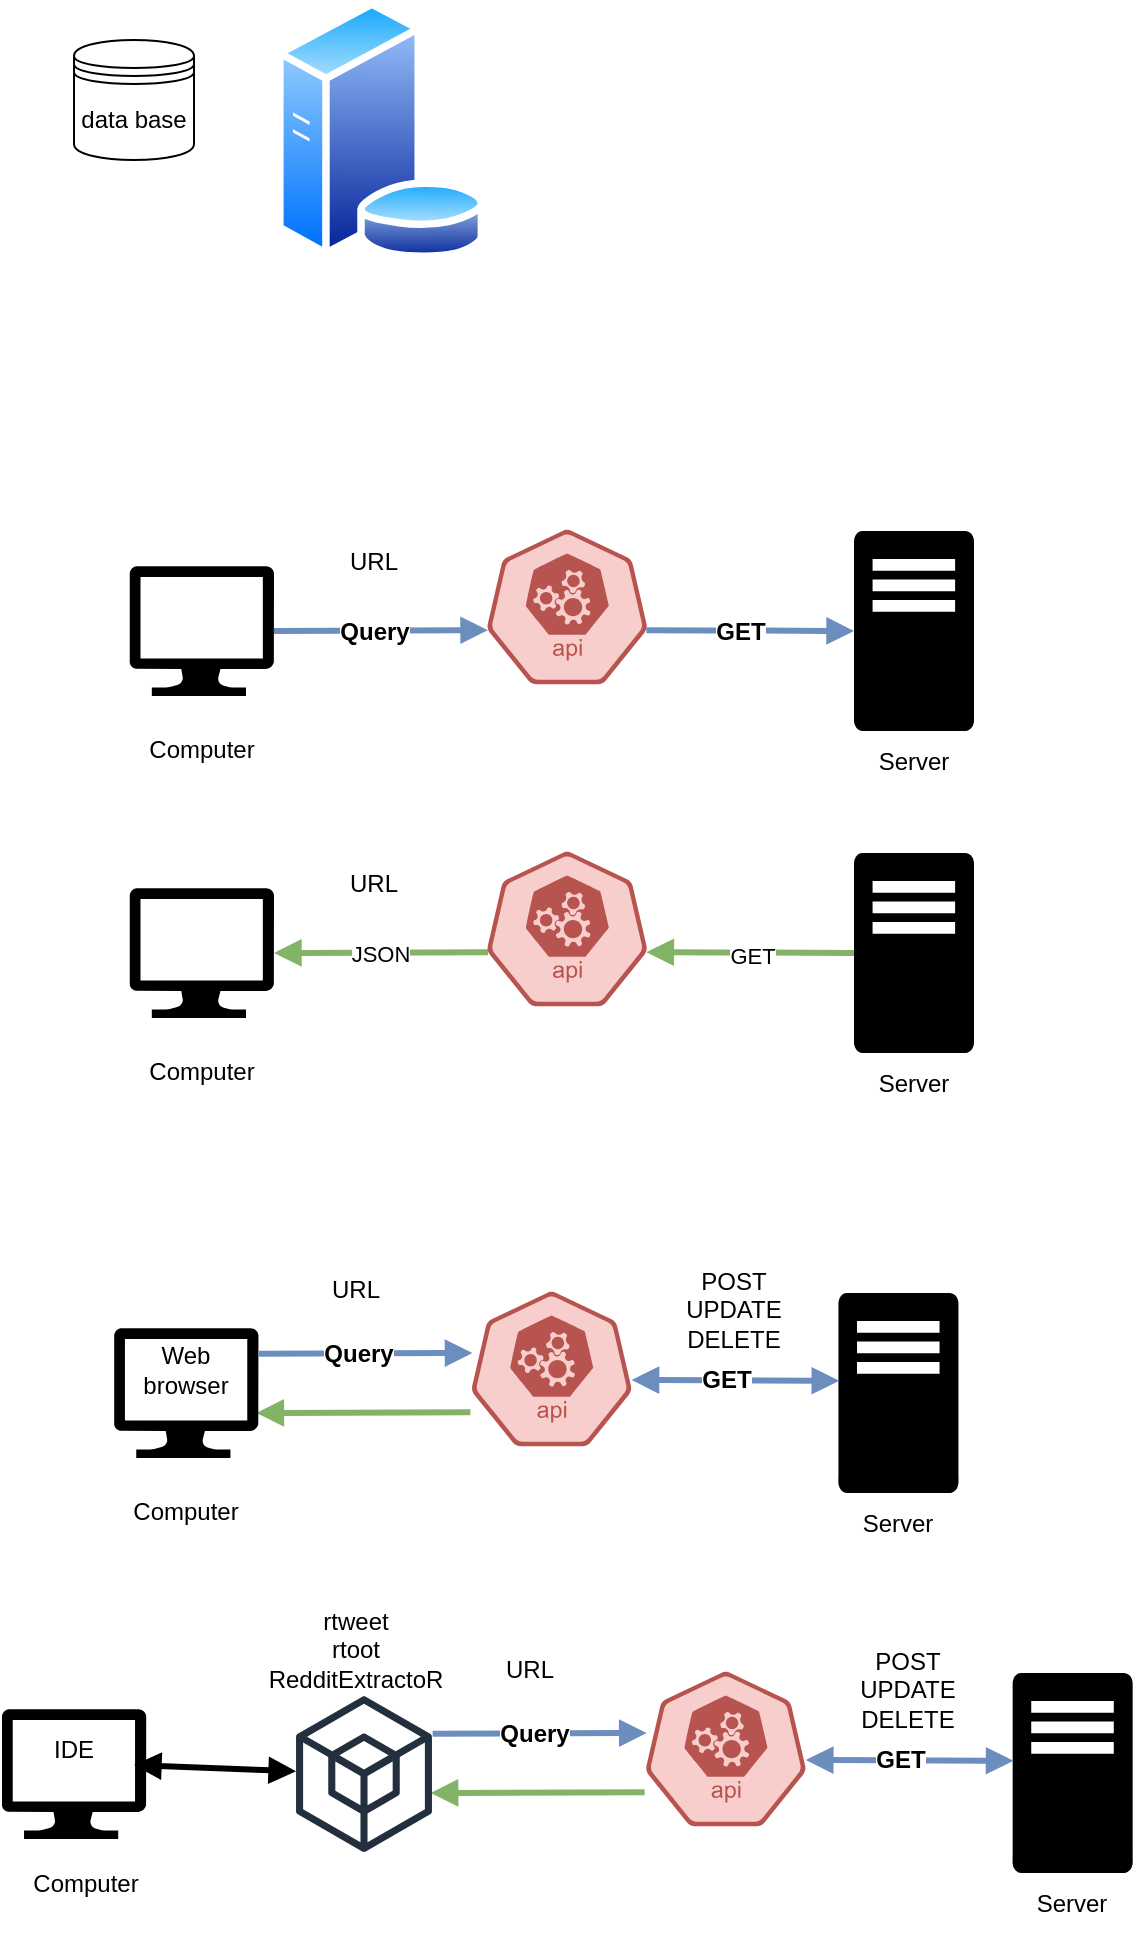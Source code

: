 <mxfile version="20.8.5" type="device"><diagram id="MUt11nhdwxXDHM5YzAsO" name="Page-1"><mxGraphModel dx="1026" dy="686" grid="1" gridSize="10" guides="1" tooltips="1" connect="1" arrows="1" fold="1" page="1" pageScale="1" pageWidth="827" pageHeight="1169" math="0" shadow="0"><root><mxCell id="0"/><mxCell id="1" parent="0"/><mxCell id="FlPuBc6-OaWs49NmY4qK-1" value="data base" style="shape=datastore;whiteSpace=wrap;html=1;" vertex="1" parent="1"><mxGeometry x="110" y="170" width="60" height="60" as="geometry"/></mxCell><mxCell id="FlPuBc6-OaWs49NmY4qK-2" value="" style="aspect=fixed;perimeter=ellipsePerimeter;html=1;align=center;shadow=0;dashed=0;spacingTop=3;image;image=img/lib/active_directory/database_server.svg;" vertex="1" parent="1"><mxGeometry x="210" y="150" width="106.6" height="130" as="geometry"/></mxCell><mxCell id="FlPuBc6-OaWs49NmY4qK-6" style="rounded=0;orthogonalLoop=1;jettySize=auto;html=1;exitX=1;exitY=0.5;exitDx=0;exitDy=0;exitPerimeter=0;entryX=0.005;entryY=0.63;entryDx=0;entryDy=0;entryPerimeter=0;fillColor=#dae8fc;strokeColor=#6c8ebf;endSize=6;strokeWidth=3;endArrow=block;endFill=1;" edge="1" parent="1" source="FlPuBc6-OaWs49NmY4qK-3" target="FlPuBc6-OaWs49NmY4qK-5"><mxGeometry relative="1" as="geometry"><mxPoint x="280" y="430" as="targetPoint"/></mxGeometry></mxCell><mxCell id="FlPuBc6-OaWs49NmY4qK-12" value="&lt;font size=&quot;1&quot;&gt;&lt;b style=&quot;font-size: 12px;&quot;&gt;Query&lt;/b&gt;&lt;/font&gt;" style="edgeLabel;html=1;align=center;verticalAlign=middle;resizable=0;points=[];" vertex="1" connectable="0" parent="FlPuBc6-OaWs49NmY4qK-6"><mxGeometry x="-0.272" y="2" relative="1" as="geometry"><mxPoint x="11" y="2" as="offset"/></mxGeometry></mxCell><mxCell id="FlPuBc6-OaWs49NmY4qK-3" value="" style="sketch=0;aspect=fixed;pointerEvents=1;shadow=0;dashed=0;html=1;strokeColor=none;labelPosition=center;verticalLabelPosition=bottom;verticalAlign=top;align=center;fillColor=#000000;shape=mxgraph.azure.computer" vertex="1" parent="1"><mxGeometry x="137.78" y="433" width="72.22" height="65" as="geometry"/></mxCell><mxCell id="FlPuBc6-OaWs49NmY4qK-4" value="" style="outlineConnect=0;dashed=0;verticalLabelPosition=bottom;verticalAlign=top;align=center;html=1;shape=mxgraph.aws3.traditional_server;fillColor=#000000;gradientColor=none;" vertex="1" parent="1"><mxGeometry x="500" y="415.5" width="60" height="100" as="geometry"/></mxCell><mxCell id="FlPuBc6-OaWs49NmY4qK-5" value="" style="sketch=0;html=1;dashed=0;whitespace=wrap;fillColor=#f8cecc;strokeColor=#b85450;points=[[0.005,0.63,0],[0.1,0.2,0],[0.9,0.2,0],[0.5,0,0],[0.995,0.63,0],[0.72,0.99,0],[0.5,1,0],[0.28,0.99,0]];verticalLabelPosition=bottom;align=center;verticalAlign=top;shape=mxgraph.kubernetes.icon;prIcon=api" vertex="1" parent="1"><mxGeometry x="316.6" y="409" width="80" height="89" as="geometry"/></mxCell><mxCell id="FlPuBc6-OaWs49NmY4qK-8" value="" style="endArrow=block;html=1;rounded=0;entryX=0;entryY=0.5;entryDx=0;entryDy=0;entryPerimeter=0;exitX=0.995;exitY=0.63;exitDx=0;exitDy=0;exitPerimeter=0;strokeWidth=3;fillColor=#dae8fc;strokeColor=#6c8ebf;endFill=1;" edge="1" parent="1" source="FlPuBc6-OaWs49NmY4qK-5" target="FlPuBc6-OaWs49NmY4qK-4"><mxGeometry width="50" height="50" relative="1" as="geometry"><mxPoint x="420" y="460" as="sourcePoint"/><mxPoint x="440" y="440" as="targetPoint"/></mxGeometry></mxCell><mxCell id="FlPuBc6-OaWs49NmY4qK-11" value="&lt;font style=&quot;font-size: 12px;&quot;&gt;&lt;b&gt;GET&lt;/b&gt;&lt;/font&gt;" style="edgeLabel;html=1;align=center;verticalAlign=middle;resizable=0;points=[];" vertex="1" connectable="0" parent="FlPuBc6-OaWs49NmY4qK-8"><mxGeometry x="0.024" y="-1" relative="1" as="geometry"><mxPoint x="-6" y="-1" as="offset"/></mxGeometry></mxCell><mxCell id="FlPuBc6-OaWs49NmY4qK-20" value="Computer" style="text;html=1;strokeColor=none;fillColor=none;align=center;verticalAlign=middle;whiteSpace=wrap;rounded=0;" vertex="1" parent="1"><mxGeometry x="143.89" y="510" width="60" height="30" as="geometry"/></mxCell><mxCell id="FlPuBc6-OaWs49NmY4qK-21" value="Server" style="text;html=1;strokeColor=none;fillColor=none;align=center;verticalAlign=middle;whiteSpace=wrap;rounded=0;" vertex="1" parent="1"><mxGeometry x="500" y="515.5" width="60" height="30" as="geometry"/></mxCell><mxCell id="FlPuBc6-OaWs49NmY4qK-22" value="URL" style="text;html=1;strokeColor=none;fillColor=none;align=center;verticalAlign=middle;whiteSpace=wrap;rounded=0;" vertex="1" parent="1"><mxGeometry x="230.0" y="415.5" width="60" height="30" as="geometry"/></mxCell><mxCell id="FlPuBc6-OaWs49NmY4qK-23" style="rounded=0;orthogonalLoop=1;jettySize=auto;html=1;exitX=1;exitY=0.5;exitDx=0;exitDy=0;exitPerimeter=0;entryX=0.005;entryY=0.63;entryDx=0;entryDy=0;entryPerimeter=0;fillColor=#d5e8d4;strokeColor=#82b366;endSize=6;strokeWidth=3;endArrow=none;endFill=0;startArrow=block;startFill=1;" edge="1" source="FlPuBc6-OaWs49NmY4qK-25" target="FlPuBc6-OaWs49NmY4qK-27" parent="1"><mxGeometry relative="1" as="geometry"><mxPoint x="280" y="591" as="targetPoint"/></mxGeometry></mxCell><mxCell id="FlPuBc6-OaWs49NmY4qK-24" value="JSON" style="edgeLabel;html=1;align=center;verticalAlign=middle;resizable=0;points=[];" vertex="1" connectable="0" parent="FlPuBc6-OaWs49NmY4qK-23"><mxGeometry x="-0.272" y="2" relative="1" as="geometry"><mxPoint x="14" y="2" as="offset"/></mxGeometry></mxCell><mxCell id="FlPuBc6-OaWs49NmY4qK-25" value="" style="sketch=0;aspect=fixed;pointerEvents=1;shadow=0;dashed=0;html=1;strokeColor=none;labelPosition=center;verticalLabelPosition=bottom;verticalAlign=top;align=center;fillColor=#000000;shape=mxgraph.azure.computer" vertex="1" parent="1"><mxGeometry x="137.78" y="594" width="72.22" height="65" as="geometry"/></mxCell><mxCell id="FlPuBc6-OaWs49NmY4qK-26" value="" style="outlineConnect=0;dashed=0;verticalLabelPosition=bottom;verticalAlign=top;align=center;html=1;shape=mxgraph.aws3.traditional_server;fillColor=#000000;gradientColor=none;" vertex="1" parent="1"><mxGeometry x="500" y="576.5" width="60" height="100" as="geometry"/></mxCell><mxCell id="FlPuBc6-OaWs49NmY4qK-27" value="" style="sketch=0;html=1;dashed=0;whitespace=wrap;fillColor=#f8cecc;strokeColor=#b85450;points=[[0.005,0.63,0],[0.1,0.2,0],[0.9,0.2,0],[0.5,0,0],[0.995,0.63,0],[0.72,0.99,0],[0.5,1,0],[0.28,0.99,0]];verticalLabelPosition=bottom;align=center;verticalAlign=top;shape=mxgraph.kubernetes.icon;prIcon=api" vertex="1" parent="1"><mxGeometry x="316.6" y="570" width="80" height="89" as="geometry"/></mxCell><mxCell id="FlPuBc6-OaWs49NmY4qK-28" value="" style="endArrow=none;html=1;rounded=0;entryX=0;entryY=0.5;entryDx=0;entryDy=0;entryPerimeter=0;exitX=0.995;exitY=0.63;exitDx=0;exitDy=0;exitPerimeter=0;strokeWidth=3;fillColor=#d5e8d4;strokeColor=#82b366;endFill=0;startArrow=block;startFill=1;" edge="1" source="FlPuBc6-OaWs49NmY4qK-27" target="FlPuBc6-OaWs49NmY4qK-26" parent="1"><mxGeometry width="50" height="50" relative="1" as="geometry"><mxPoint x="420" y="621" as="sourcePoint"/><mxPoint x="440" y="601" as="targetPoint"/></mxGeometry></mxCell><mxCell id="FlPuBc6-OaWs49NmY4qK-29" value="GET" style="edgeLabel;html=1;align=center;verticalAlign=middle;resizable=0;points=[];" vertex="1" connectable="0" parent="FlPuBc6-OaWs49NmY4qK-28"><mxGeometry x="0.024" y="-1" relative="1" as="geometry"><mxPoint as="offset"/></mxGeometry></mxCell><mxCell id="FlPuBc6-OaWs49NmY4qK-30" value="Computer" style="text;html=1;strokeColor=none;fillColor=none;align=center;verticalAlign=middle;whiteSpace=wrap;rounded=0;" vertex="1" parent="1"><mxGeometry x="143.89" y="671" width="60" height="30" as="geometry"/></mxCell><mxCell id="FlPuBc6-OaWs49NmY4qK-31" value="Server" style="text;html=1;strokeColor=none;fillColor=none;align=center;verticalAlign=middle;whiteSpace=wrap;rounded=0;" vertex="1" parent="1"><mxGeometry x="500" y="676.5" width="60" height="30" as="geometry"/></mxCell><mxCell id="FlPuBc6-OaWs49NmY4qK-32" value="URL" style="text;html=1;strokeColor=none;fillColor=none;align=center;verticalAlign=middle;whiteSpace=wrap;rounded=0;" vertex="1" parent="1"><mxGeometry x="230.0" y="576.5" width="60" height="30" as="geometry"/></mxCell><mxCell id="FlPuBc6-OaWs49NmY4qK-33" value="&lt;div&gt;POST&lt;/div&gt;&lt;div&gt;UPDATE&lt;/div&gt;&lt;div&gt;DELETE&lt;br&gt;&lt;/div&gt;" style="text;html=1;strokeColor=none;fillColor=none;align=center;verticalAlign=middle;whiteSpace=wrap;rounded=0;" vertex="1" parent="1"><mxGeometry x="410" y="790" width="60" height="30" as="geometry"/></mxCell><mxCell id="FlPuBc6-OaWs49NmY4qK-35" value="" style="shape=image;html=1;verticalAlign=top;verticalLabelPosition=bottom;labelBackgroundColor=#ffffff;imageAspect=0;aspect=fixed;image=https://cdn1.iconfinder.com/data/icons/bootstrap-vol-3/16/filetype-json-128.png;fillColor=#000000;" vertex="1" parent="1"><mxGeometry x="238.3" y="651" width="50" height="50" as="geometry"/></mxCell><mxCell id="FlPuBc6-OaWs49NmY4qK-38" style="rounded=0;orthogonalLoop=1;jettySize=auto;html=1;exitX=1;exitY=0.5;exitDx=0;exitDy=0;exitPerimeter=0;entryX=0.005;entryY=0.63;entryDx=0;entryDy=0;entryPerimeter=0;fillColor=#d5e8d4;strokeColor=#82b366;endSize=6;strokeWidth=3;endArrow=none;endFill=0;startArrow=block;startFill=1;" edge="1" parent="1"><mxGeometry relative="1" as="geometry"><mxPoint x="201.22" y="856.5" as="sourcePoint"/><mxPoint x="308.22" y="856.07" as="targetPoint"/></mxGeometry></mxCell><mxCell id="FlPuBc6-OaWs49NmY4qK-40" value="" style="sketch=0;aspect=fixed;pointerEvents=1;shadow=0;dashed=0;html=1;strokeColor=none;labelPosition=center;verticalLabelPosition=bottom;verticalAlign=top;align=center;fillColor=#000000;shape=mxgraph.azure.computer" vertex="1" parent="1"><mxGeometry x="130" y="814" width="72.22" height="65" as="geometry"/></mxCell><mxCell id="FlPuBc6-OaWs49NmY4qK-41" value="" style="outlineConnect=0;dashed=0;verticalLabelPosition=bottom;verticalAlign=top;align=center;html=1;shape=mxgraph.aws3.traditional_server;fillColor=#000000;gradientColor=none;" vertex="1" parent="1"><mxGeometry x="492.22" y="796.5" width="60" height="100" as="geometry"/></mxCell><mxCell id="FlPuBc6-OaWs49NmY4qK-42" value="" style="sketch=0;html=1;dashed=0;whitespace=wrap;fillColor=#f8cecc;strokeColor=#b85450;points=[[0.005,0.63,0],[0.1,0.2,0],[0.9,0.2,0],[0.5,0,0],[0.995,0.63,0],[0.72,0.99,0],[0.5,1,0],[0.28,0.99,0]];verticalLabelPosition=bottom;align=center;verticalAlign=top;shape=mxgraph.kubernetes.icon;prIcon=api" vertex="1" parent="1"><mxGeometry x="308.82" y="790" width="80" height="89" as="geometry"/></mxCell><mxCell id="FlPuBc6-OaWs49NmY4qK-45" value="Computer" style="text;html=1;strokeColor=none;fillColor=none;align=center;verticalAlign=middle;whiteSpace=wrap;rounded=0;" vertex="1" parent="1"><mxGeometry x="136.11" y="891" width="60" height="30" as="geometry"/></mxCell><mxCell id="FlPuBc6-OaWs49NmY4qK-46" value="Server" style="text;html=1;strokeColor=none;fillColor=none;align=center;verticalAlign=middle;whiteSpace=wrap;rounded=0;" vertex="1" parent="1"><mxGeometry x="492.22" y="896.5" width="60" height="30" as="geometry"/></mxCell><mxCell id="FlPuBc6-OaWs49NmY4qK-47" value="URL" style="text;html=1;strokeColor=none;fillColor=none;align=center;verticalAlign=middle;whiteSpace=wrap;rounded=0;" vertex="1" parent="1"><mxGeometry x="220.52" y="780" width="60" height="30" as="geometry"/></mxCell><mxCell id="FlPuBc6-OaWs49NmY4qK-48" value="" style="shape=image;html=1;verticalAlign=top;verticalLabelPosition=bottom;labelBackgroundColor=#ffffff;imageAspect=0;aspect=fixed;image=https://cdn1.iconfinder.com/data/icons/bootstrap-vol-3/16/filetype-json-128.png;fillColor=#000000;" vertex="1" parent="1"><mxGeometry x="230.52" y="871" width="50" height="50" as="geometry"/></mxCell><mxCell id="FlPuBc6-OaWs49NmY4qK-49" style="rounded=0;orthogonalLoop=1;jettySize=auto;html=1;exitX=1;exitY=0.5;exitDx=0;exitDy=0;exitPerimeter=0;entryX=0.005;entryY=0.63;entryDx=0;entryDy=0;entryPerimeter=0;fillColor=#dae8fc;strokeColor=#6c8ebf;endSize=6;strokeWidth=3;endArrow=block;endFill=1;" edge="1" parent="1"><mxGeometry relative="1" as="geometry"><mxPoint x="202.22" y="826.93" as="sourcePoint"/><mxPoint x="309.22" y="826.5" as="targetPoint"/></mxGeometry></mxCell><mxCell id="FlPuBc6-OaWs49NmY4qK-50" value="&lt;font size=&quot;1&quot;&gt;&lt;b style=&quot;font-size: 12px;&quot;&gt;Query&lt;/b&gt;&lt;/font&gt;" style="edgeLabel;html=1;align=center;verticalAlign=middle;resizable=0;points=[];" vertex="1" connectable="0" parent="FlPuBc6-OaWs49NmY4qK-49"><mxGeometry x="-0.272" y="2" relative="1" as="geometry"><mxPoint x="11" y="2" as="offset"/></mxGeometry></mxCell><mxCell id="FlPuBc6-OaWs49NmY4qK-51" value="" style="endArrow=block;html=1;rounded=0;entryX=0;entryY=0.5;entryDx=0;entryDy=0;entryPerimeter=0;exitX=0.995;exitY=0.63;exitDx=0;exitDy=0;exitPerimeter=0;strokeWidth=3;fillColor=#dae8fc;strokeColor=#6c8ebf;endFill=1;startArrow=block;startFill=1;" edge="1" parent="1"><mxGeometry width="50" height="50" relative="1" as="geometry"><mxPoint x="388.82" y="840" as="sourcePoint"/><mxPoint x="492.62" y="840.43" as="targetPoint"/></mxGeometry></mxCell><mxCell id="FlPuBc6-OaWs49NmY4qK-52" value="&lt;font style=&quot;font-size: 12px;&quot;&gt;&lt;b&gt;GET&lt;/b&gt;&lt;/font&gt;" style="edgeLabel;html=1;align=center;verticalAlign=middle;resizable=0;points=[];" vertex="1" connectable="0" parent="FlPuBc6-OaWs49NmY4qK-51"><mxGeometry x="0.024" y="-1" relative="1" as="geometry"><mxPoint x="-6" y="-1" as="offset"/></mxGeometry></mxCell><mxCell id="FlPuBc6-OaWs49NmY4qK-53" value="&lt;div&gt;POST&lt;/div&gt;&lt;div&gt;UPDATE&lt;/div&gt;&lt;div&gt;DELETE&lt;br&gt;&lt;/div&gt;" style="text;html=1;strokeColor=none;fillColor=none;align=center;verticalAlign=middle;whiteSpace=wrap;rounded=0;" vertex="1" parent="1"><mxGeometry x="497.11" y="980" width="60" height="30" as="geometry"/></mxCell><mxCell id="FlPuBc6-OaWs49NmY4qK-54" style="rounded=0;orthogonalLoop=1;jettySize=auto;html=1;exitX=1;exitY=0.5;exitDx=0;exitDy=0;exitPerimeter=0;entryX=0.005;entryY=0.63;entryDx=0;entryDy=0;entryPerimeter=0;fillColor=#d5e8d4;strokeColor=#82b366;endSize=6;strokeWidth=3;endArrow=none;endFill=0;startArrow=block;startFill=1;" edge="1" parent="1"><mxGeometry relative="1" as="geometry"><mxPoint x="288.33" y="1046.5" as="sourcePoint"/><mxPoint x="395.33" y="1046.07" as="targetPoint"/></mxGeometry></mxCell><mxCell id="FlPuBc6-OaWs49NmY4qK-55" value="" style="sketch=0;aspect=fixed;pointerEvents=1;shadow=0;dashed=0;html=1;strokeColor=none;labelPosition=center;verticalLabelPosition=bottom;verticalAlign=top;align=center;fillColor=#000000;shape=mxgraph.azure.computer" vertex="1" parent="1"><mxGeometry x="73.89" y="1004.5" width="72.22" height="65" as="geometry"/></mxCell><mxCell id="FlPuBc6-OaWs49NmY4qK-56" value="" style="outlineConnect=0;dashed=0;verticalLabelPosition=bottom;verticalAlign=top;align=center;html=1;shape=mxgraph.aws3.traditional_server;fillColor=#000000;gradientColor=none;" vertex="1" parent="1"><mxGeometry x="579.33" y="986.5" width="60" height="100" as="geometry"/></mxCell><mxCell id="FlPuBc6-OaWs49NmY4qK-57" value="" style="sketch=0;html=1;dashed=0;whitespace=wrap;fillColor=#f8cecc;strokeColor=#b85450;points=[[0.005,0.63,0],[0.1,0.2,0],[0.9,0.2,0],[0.5,0,0],[0.995,0.63,0],[0.72,0.99,0],[0.5,1,0],[0.28,0.99,0]];verticalLabelPosition=bottom;align=center;verticalAlign=top;shape=mxgraph.kubernetes.icon;prIcon=api" vertex="1" parent="1"><mxGeometry x="395.93" y="980" width="80" height="89" as="geometry"/></mxCell><mxCell id="FlPuBc6-OaWs49NmY4qK-58" value="Computer" style="text;html=1;strokeColor=none;fillColor=none;align=center;verticalAlign=middle;whiteSpace=wrap;rounded=0;" vertex="1" parent="1"><mxGeometry x="86.11" y="1077" width="60" height="30" as="geometry"/></mxCell><mxCell id="FlPuBc6-OaWs49NmY4qK-59" value="Server" style="text;html=1;strokeColor=none;fillColor=none;align=center;verticalAlign=middle;whiteSpace=wrap;rounded=0;" vertex="1" parent="1"><mxGeometry x="579.33" y="1086.5" width="60" height="30" as="geometry"/></mxCell><mxCell id="FlPuBc6-OaWs49NmY4qK-60" value="URL" style="text;html=1;strokeColor=none;fillColor=none;align=center;verticalAlign=middle;whiteSpace=wrap;rounded=0;" vertex="1" parent="1"><mxGeometry x="307.63" y="970" width="60" height="30" as="geometry"/></mxCell><mxCell id="FlPuBc6-OaWs49NmY4qK-61" value="" style="shape=image;html=1;verticalAlign=top;verticalLabelPosition=bottom;labelBackgroundColor=#ffffff;imageAspect=0;aspect=fixed;image=https://cdn1.iconfinder.com/data/icons/bootstrap-vol-3/16/filetype-json-128.png;fillColor=#000000;" vertex="1" parent="1"><mxGeometry x="317.63" y="1061" width="50" height="50" as="geometry"/></mxCell><mxCell id="FlPuBc6-OaWs49NmY4qK-62" style="rounded=0;orthogonalLoop=1;jettySize=auto;html=1;exitX=1;exitY=0.5;exitDx=0;exitDy=0;exitPerimeter=0;entryX=0.005;entryY=0.63;entryDx=0;entryDy=0;entryPerimeter=0;fillColor=#dae8fc;strokeColor=#6c8ebf;endSize=6;strokeWidth=3;endArrow=block;endFill=1;" edge="1" parent="1"><mxGeometry relative="1" as="geometry"><mxPoint x="289.33" y="1016.93" as="sourcePoint"/><mxPoint x="396.33" y="1016.5" as="targetPoint"/></mxGeometry></mxCell><mxCell id="FlPuBc6-OaWs49NmY4qK-63" value="&lt;font size=&quot;1&quot;&gt;&lt;b style=&quot;font-size: 12px;&quot;&gt;Query&lt;/b&gt;&lt;/font&gt;" style="edgeLabel;html=1;align=center;verticalAlign=middle;resizable=0;points=[];" vertex="1" connectable="0" parent="FlPuBc6-OaWs49NmY4qK-62"><mxGeometry x="-0.272" y="2" relative="1" as="geometry"><mxPoint x="11" y="2" as="offset"/></mxGeometry></mxCell><mxCell id="FlPuBc6-OaWs49NmY4qK-64" value="" style="endArrow=block;html=1;rounded=0;entryX=0;entryY=0.5;entryDx=0;entryDy=0;entryPerimeter=0;exitX=0.995;exitY=0.63;exitDx=0;exitDy=0;exitPerimeter=0;strokeWidth=3;fillColor=#dae8fc;strokeColor=#6c8ebf;endFill=1;startArrow=block;startFill=1;" edge="1" parent="1"><mxGeometry width="50" height="50" relative="1" as="geometry"><mxPoint x="475.93" y="1030" as="sourcePoint"/><mxPoint x="579.73" y="1030.43" as="targetPoint"/></mxGeometry></mxCell><mxCell id="FlPuBc6-OaWs49NmY4qK-65" value="&lt;font style=&quot;font-size: 12px;&quot;&gt;&lt;b&gt;GET&lt;/b&gt;&lt;/font&gt;" style="edgeLabel;html=1;align=center;verticalAlign=middle;resizable=0;points=[];" vertex="1" connectable="0" parent="FlPuBc6-OaWs49NmY4qK-64"><mxGeometry x="0.024" y="-1" relative="1" as="geometry"><mxPoint x="-6" y="-1" as="offset"/></mxGeometry></mxCell><mxCell id="FlPuBc6-OaWs49NmY4qK-66" value="" style="sketch=0;outlineConnect=0;fontColor=#232F3E;gradientColor=none;fillColor=#232F3D;strokeColor=none;dashed=0;verticalLabelPosition=bottom;verticalAlign=top;align=center;html=1;fontSize=12;fontStyle=0;aspect=fixed;pointerEvents=1;shape=mxgraph.aws4.external_sdk;" vertex="1" parent="1"><mxGeometry x="221" y="998" width="68" height="78" as="geometry"/></mxCell><mxCell id="FlPuBc6-OaWs49NmY4qK-67" value="Web browser" style="text;html=1;strokeColor=none;fillColor=none;align=center;verticalAlign=middle;whiteSpace=wrap;rounded=0;" vertex="1" parent="1"><mxGeometry x="136.11" y="820" width="60" height="30" as="geometry"/></mxCell><mxCell id="FlPuBc6-OaWs49NmY4qK-69" style="edgeStyle=none;rounded=0;orthogonalLoop=1;jettySize=auto;html=1;strokeWidth=3;fontSize=12;startArrow=block;startFill=1;endArrow=block;endFill=1;endSize=6;exitX=1;exitY=0.75;exitDx=0;exitDy=0;" edge="1" parent="1" source="FlPuBc6-OaWs49NmY4qK-68" target="FlPuBc6-OaWs49NmY4qK-66"><mxGeometry relative="1" as="geometry"/></mxCell><mxCell id="FlPuBc6-OaWs49NmY4qK-68" value="IDE" style="text;html=1;strokeColor=none;fillColor=none;align=center;verticalAlign=middle;whiteSpace=wrap;rounded=0;" vertex="1" parent="1"><mxGeometry x="80.0" y="1010" width="60" height="30" as="geometry"/></mxCell><mxCell id="FlPuBc6-OaWs49NmY4qK-71" value="" style="shape=image;html=1;verticalAlign=top;verticalLabelPosition=bottom;labelBackgroundColor=#ffffff;imageAspect=0;aspect=fixed;image=https://cdn0.iconfinder.com/data/icons/phosphor-light-vol-2/256/file-csv-light-128.png;fontSize=12;fillColor=#000000;" vertex="1" parent="1"><mxGeometry x="156.5" y="1061" width="53.5" height="53.5" as="geometry"/></mxCell><mxCell id="FlPuBc6-OaWs49NmY4qK-72" value="&lt;div&gt;rtweet&lt;/div&gt;&lt;div&gt;rtoot&lt;/div&gt;&lt;div&gt;RedditExtractoR&lt;br&gt;&lt;/div&gt;" style="text;html=1;strokeColor=none;fillColor=none;align=center;verticalAlign=middle;whiteSpace=wrap;rounded=0;" vertex="1" parent="1"><mxGeometry x="221.0" y="960" width="60" height="30" as="geometry"/></mxCell></root></mxGraphModel></diagram></mxfile>